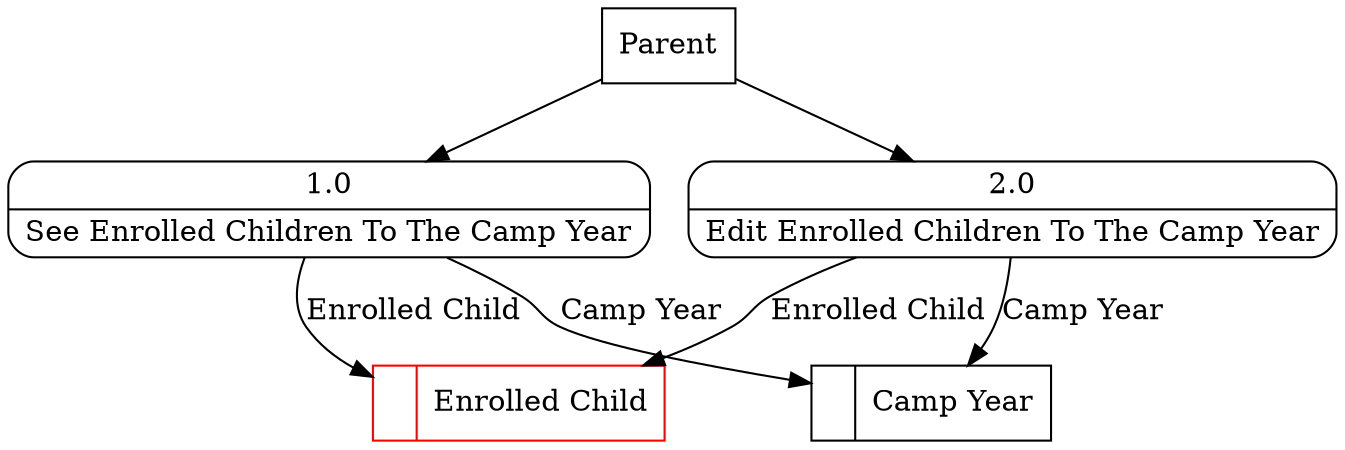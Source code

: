 digraph dfd2{ 
node[shape=record]
200 [label="<f0>  |<f1> Enrolled Child " color=red];
201 [label="<f0>  |<f1> Camp Year " ];
202 [label="Parent" shape=box];
203 [label="{<f0> 1.0|<f1> See Enrolled Children To The Camp Year }" shape=Mrecord];
204 [label="{<f0> 2.0|<f1> Edit Enrolled Children To The Camp Year }" shape=Mrecord];
202 -> 203
202 -> 204
203 -> 200 [label="Enrolled Child"]
203 -> 201 [label="Camp Year"]
204 -> 200 [label="Enrolled Child"]
204 -> 201 [label="Camp Year"]
}
